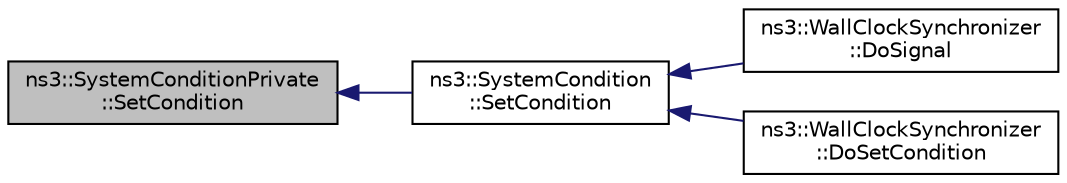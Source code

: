 digraph "ns3::SystemConditionPrivate::SetCondition"
{
  edge [fontname="Helvetica",fontsize="10",labelfontname="Helvetica",labelfontsize="10"];
  node [fontname="Helvetica",fontsize="10",shape=record];
  rankdir="LR";
  Node1 [label="ns3::SystemConditionPrivate\l::SetCondition",height=0.2,width=0.4,color="black", fillcolor="grey75", style="filled", fontcolor="black"];
  Node1 -> Node2 [dir="back",color="midnightblue",fontsize="10",style="solid"];
  Node2 [label="ns3::SystemCondition\l::SetCondition",height=0.2,width=0.4,color="black", fillcolor="white", style="filled",URL="$df/d40/classns3_1_1SystemCondition.html#a63be545fd067843934460a375a48e2f3"];
  Node2 -> Node3 [dir="back",color="midnightblue",fontsize="10",style="solid"];
  Node3 [label="ns3::WallClockSynchronizer\l::DoSignal",height=0.2,width=0.4,color="black", fillcolor="white", style="filled",URL="$d4/d79/classns3_1_1WallClockSynchronizer.html#a8268eaa9a5ad9e633da5cab6e156f05b",tooltip="Tell a possible simulator thread waiting in the DoSynchronize method that an event has happened which..."];
  Node2 -> Node4 [dir="back",color="midnightblue",fontsize="10",style="solid"];
  Node4 [label="ns3::WallClockSynchronizer\l::DoSetCondition",height=0.2,width=0.4,color="black", fillcolor="white", style="filled",URL="$d4/d79/classns3_1_1WallClockSynchronizer.html#ac909b54b5894485f86d8a972b2dd5dcb",tooltip="Set the condition variable to tell a possible simulator thread waiting in the Synchronize method that..."];
}
